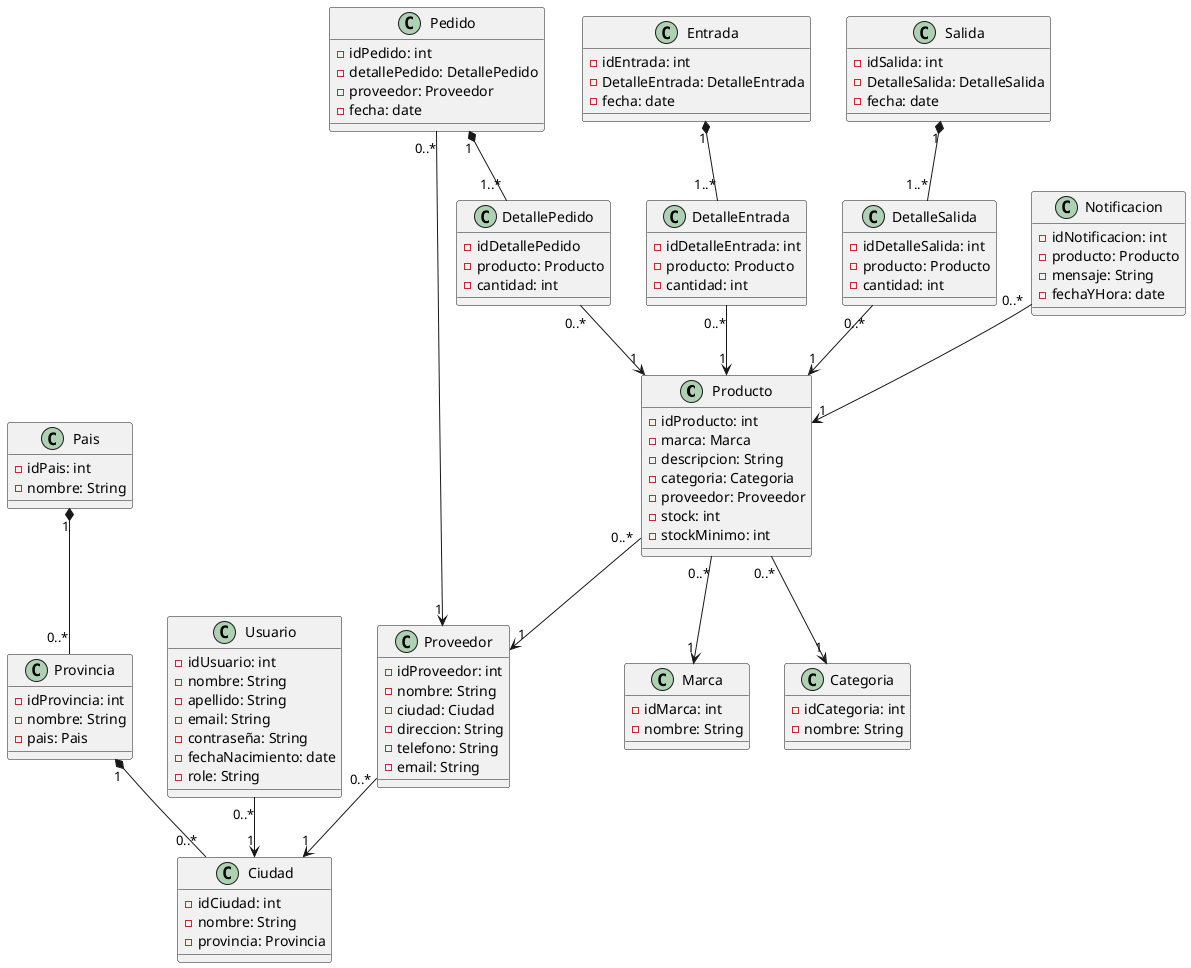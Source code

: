 @startuml Diagrama de Clases

class Producto{
    -idProducto: int
    -marca: Marca
    -descripcion: String
    -categoria: Categoria
    -proveedor: Proveedor
    -stock: int
    -stockMinimo: int
}

class Marca{
    -idMarca: int
    -nombre: String
}

class Categoria{
    -idCategoria: int
    -nombre: String
}

class Proveedor{
    -idProveedor: int
    -nombre: String
    -ciudad: Ciudad
    -direccion: String
    -telefono: String
    -email: String
}

class Ciudad{
    -idCiudad: int
    -nombre: String
    -provincia: Provincia
}

class Provincia{
    -idProvincia: int
    -nombre: String
    -pais: Pais
}

class Pais{
    -idPais: int
    -nombre: String
}

class Pedido{
    -idPedido: int
    -detallePedido: DetallePedido
    -proveedor: Proveedor
    -fecha: date
}

class DetallePedido{
    -idDetallePedido
    -producto: Producto
    -cantidad: int
}

class Entrada {
    -idEntrada: int
    -DetalleEntrada: DetalleEntrada
    -fecha: date
}

class DetalleEntrada{
    -idDetalleEntrada: int
    -producto: Producto
    -cantidad: int
}

class Salida{
    -idSalida: int
    -DetalleSalida: DetalleSalida 
    -fecha: date
}

class DetalleSalida{
    -idDetalleSalida: int
    -producto: Producto
    -cantidad: int
}

class Notificacion{
    -idNotificacion: int
    -producto: Producto
    -mensaje: String
    -fechaYHora: date
}

class Usuario{
    -idUsuario: int
    -nombre: String
    -apellido: String
    -email: String
    -contraseña: String
    -fechaNacimiento: date
    -role: String
}

Producto "0..*" --> "1" Marca
Producto "0..*" --> "1" Categoria
Producto "0..*" --> "1" Proveedor
Proveedor "0..*" --> "1" Ciudad
Pais "1" *-- "0..*" Provincia
Provincia "1" *-- "0..*" Ciudad
Pedido "1" *-- "1..*" DetallePedido
Pedido "0..*" --> "1" Proveedor
DetallePedido "0..*" --> "1" Producto
Entrada "1" *-- "1..*" DetalleEntrada
DetalleEntrada "0..*" --> "1" Producto
Salida "1" *-- "1..*" DetalleSalida
DetalleSalida "0..*" --> "1" Producto
Notificacion "0..*" --> "1" Producto
Usuario "0..*" --> "1" Ciudad

@enduml